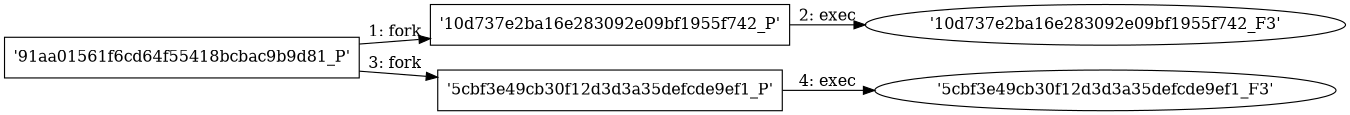 digraph "D:\Learning\Paper\apt\基于CTI的攻击预警\Dataset\攻击图\ASGfromALLCTI\Vulnerability Spotlight Authentication bypass vulnerability in some Epson projectors.dot" {
rankdir="LR"
size="9"
fixedsize="false"
splines="true"
nodesep=0.3
ranksep=0
fontsize=10
overlap="scalexy"
engine= "neato"
	"'91aa01561f6cd64f55418bcbac9b9d81_P'" [node_type=Process shape=box]
	"'10d737e2ba16e283092e09bf1955f742_P'" [node_type=Process shape=box]
	"'91aa01561f6cd64f55418bcbac9b9d81_P'" -> "'10d737e2ba16e283092e09bf1955f742_P'" [label="1: fork"]
	"'10d737e2ba16e283092e09bf1955f742_P'" [node_type=Process shape=box]
	"'10d737e2ba16e283092e09bf1955f742_F3'" [node_type=File shape=ellipse]
	"'10d737e2ba16e283092e09bf1955f742_P'" -> "'10d737e2ba16e283092e09bf1955f742_F3'" [label="2: exec"]
	"'91aa01561f6cd64f55418bcbac9b9d81_P'" [node_type=Process shape=box]
	"'5cbf3e49cb30f12d3d3a35defcde9ef1_P'" [node_type=Process shape=box]
	"'91aa01561f6cd64f55418bcbac9b9d81_P'" -> "'5cbf3e49cb30f12d3d3a35defcde9ef1_P'" [label="3: fork"]
	"'5cbf3e49cb30f12d3d3a35defcde9ef1_P'" [node_type=Process shape=box]
	"'5cbf3e49cb30f12d3d3a35defcde9ef1_F3'" [node_type=File shape=ellipse]
	"'5cbf3e49cb30f12d3d3a35defcde9ef1_P'" -> "'5cbf3e49cb30f12d3d3a35defcde9ef1_F3'" [label="4: exec"]
}
